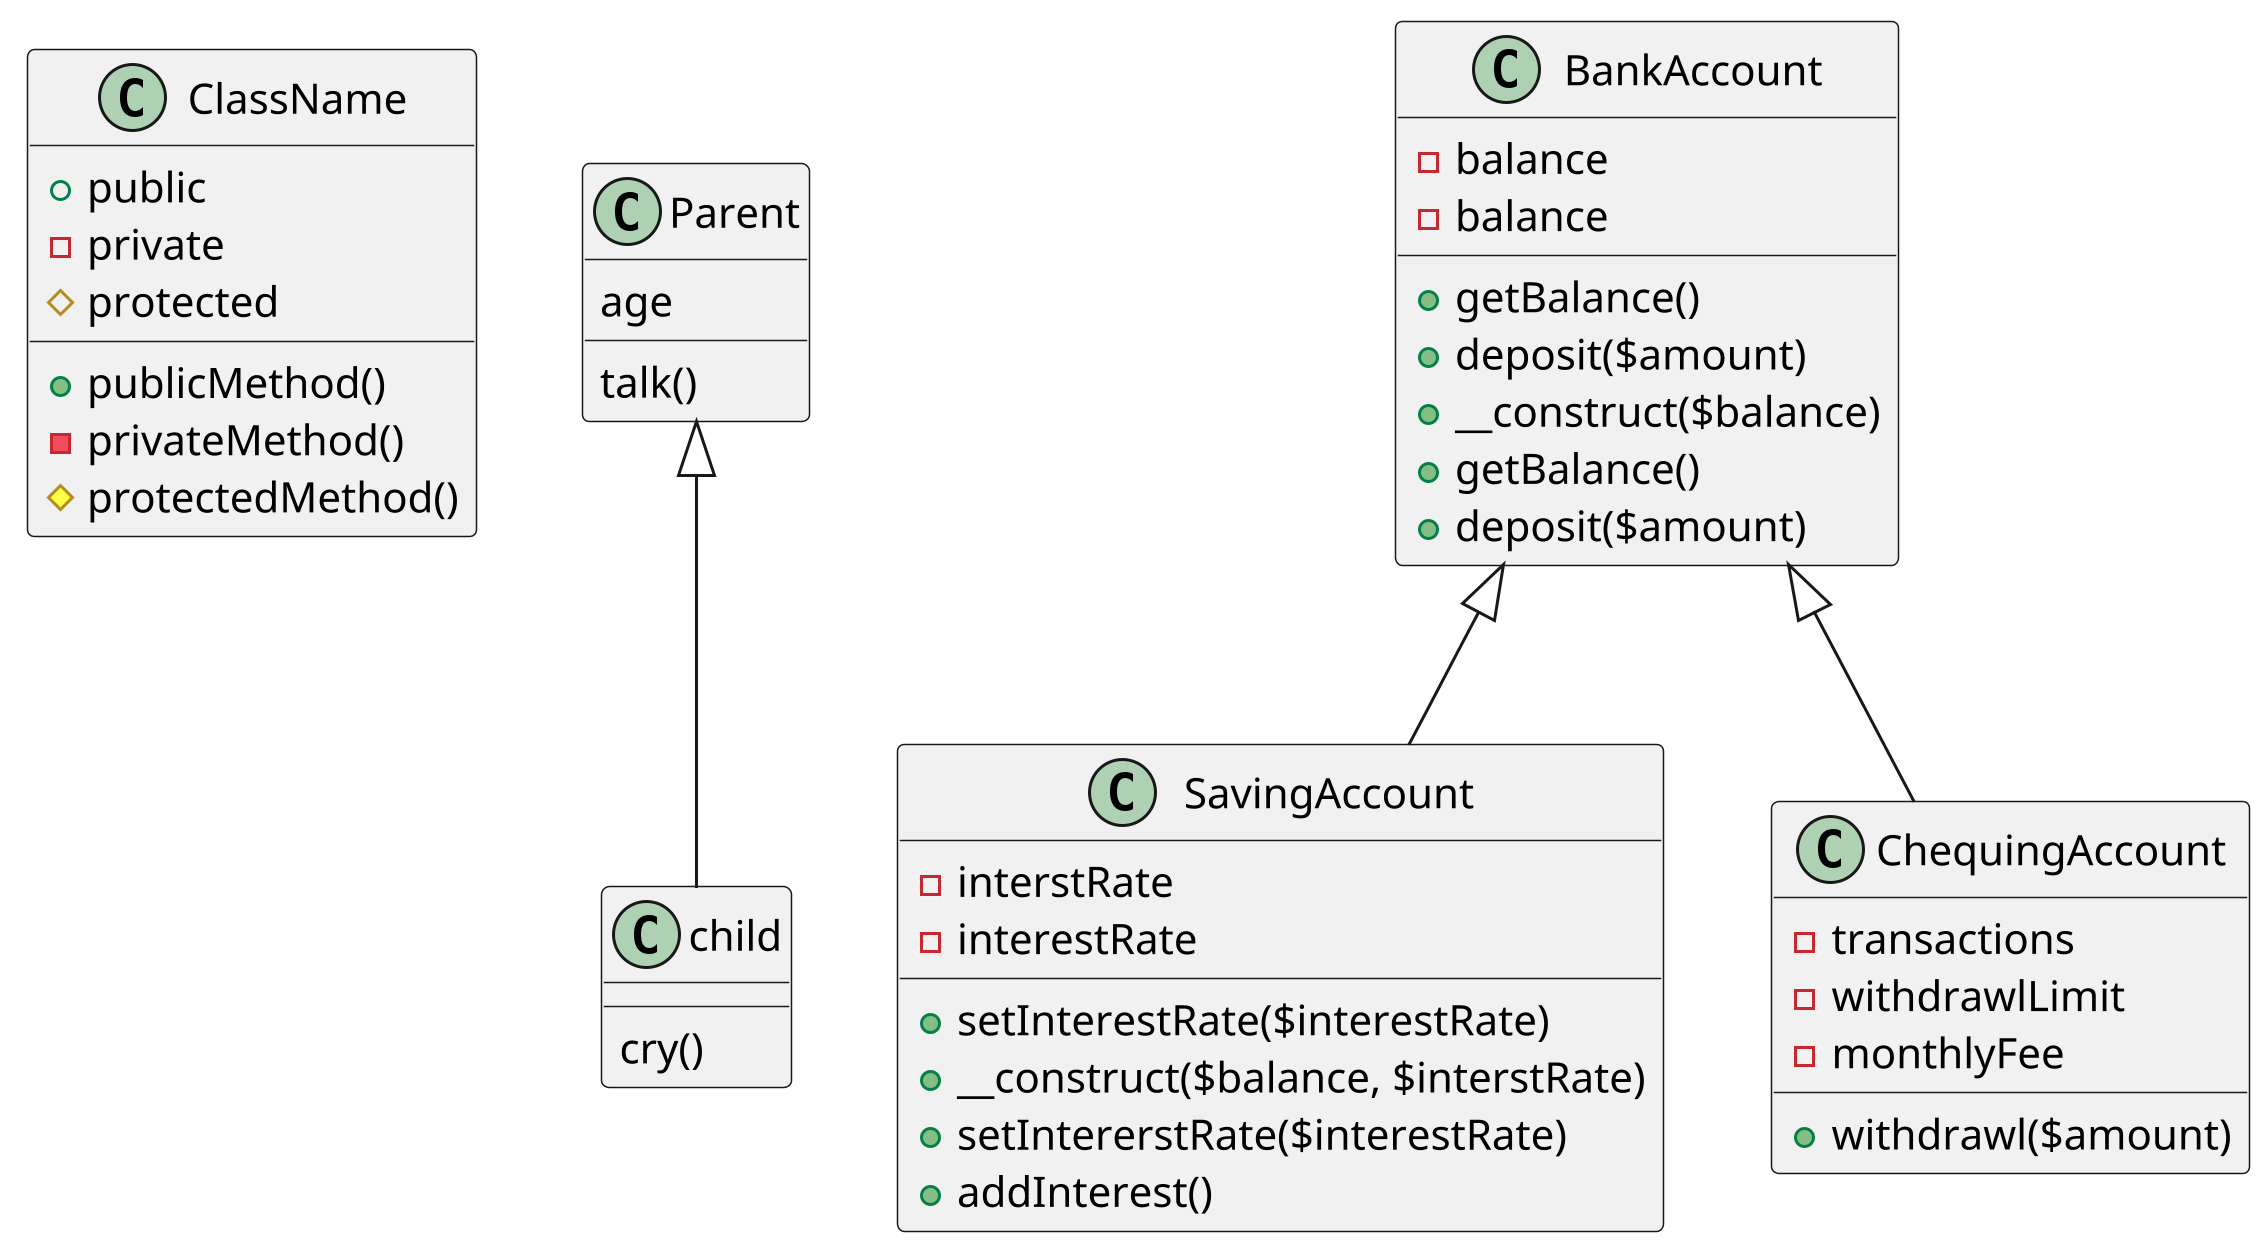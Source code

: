 @startuml
scale 3
class ClassName {
    +public
    -private
    #protected
    +publicMethod()
    -privateMethod()
    #protectedMethod()
}
class Parent {
    age
    talk()
}

class child extends Parent {
    cry()
}

class BankAccount {
    -balance
    +getBalance()
    +deposit($amount)
}

class SavingAccount {
    -interstRate
    +setInterestRate($interestRate)
}

class BankAccount {
    -balance
    +__construct($balance)
    +getBalance()
    +deposit($amount)
}

class ChequingAccount extends BankAccount {
    -transactions
    -withdrawlLimit
    -monthlyFee
    +withdrawl($amount)
}

class SavingAccount extends BankAccount {
    -interestRate
    +__construct($balance, $interstRate)
    +setIntererstRate($interestRate)
    +addInterest()
}

@enduml